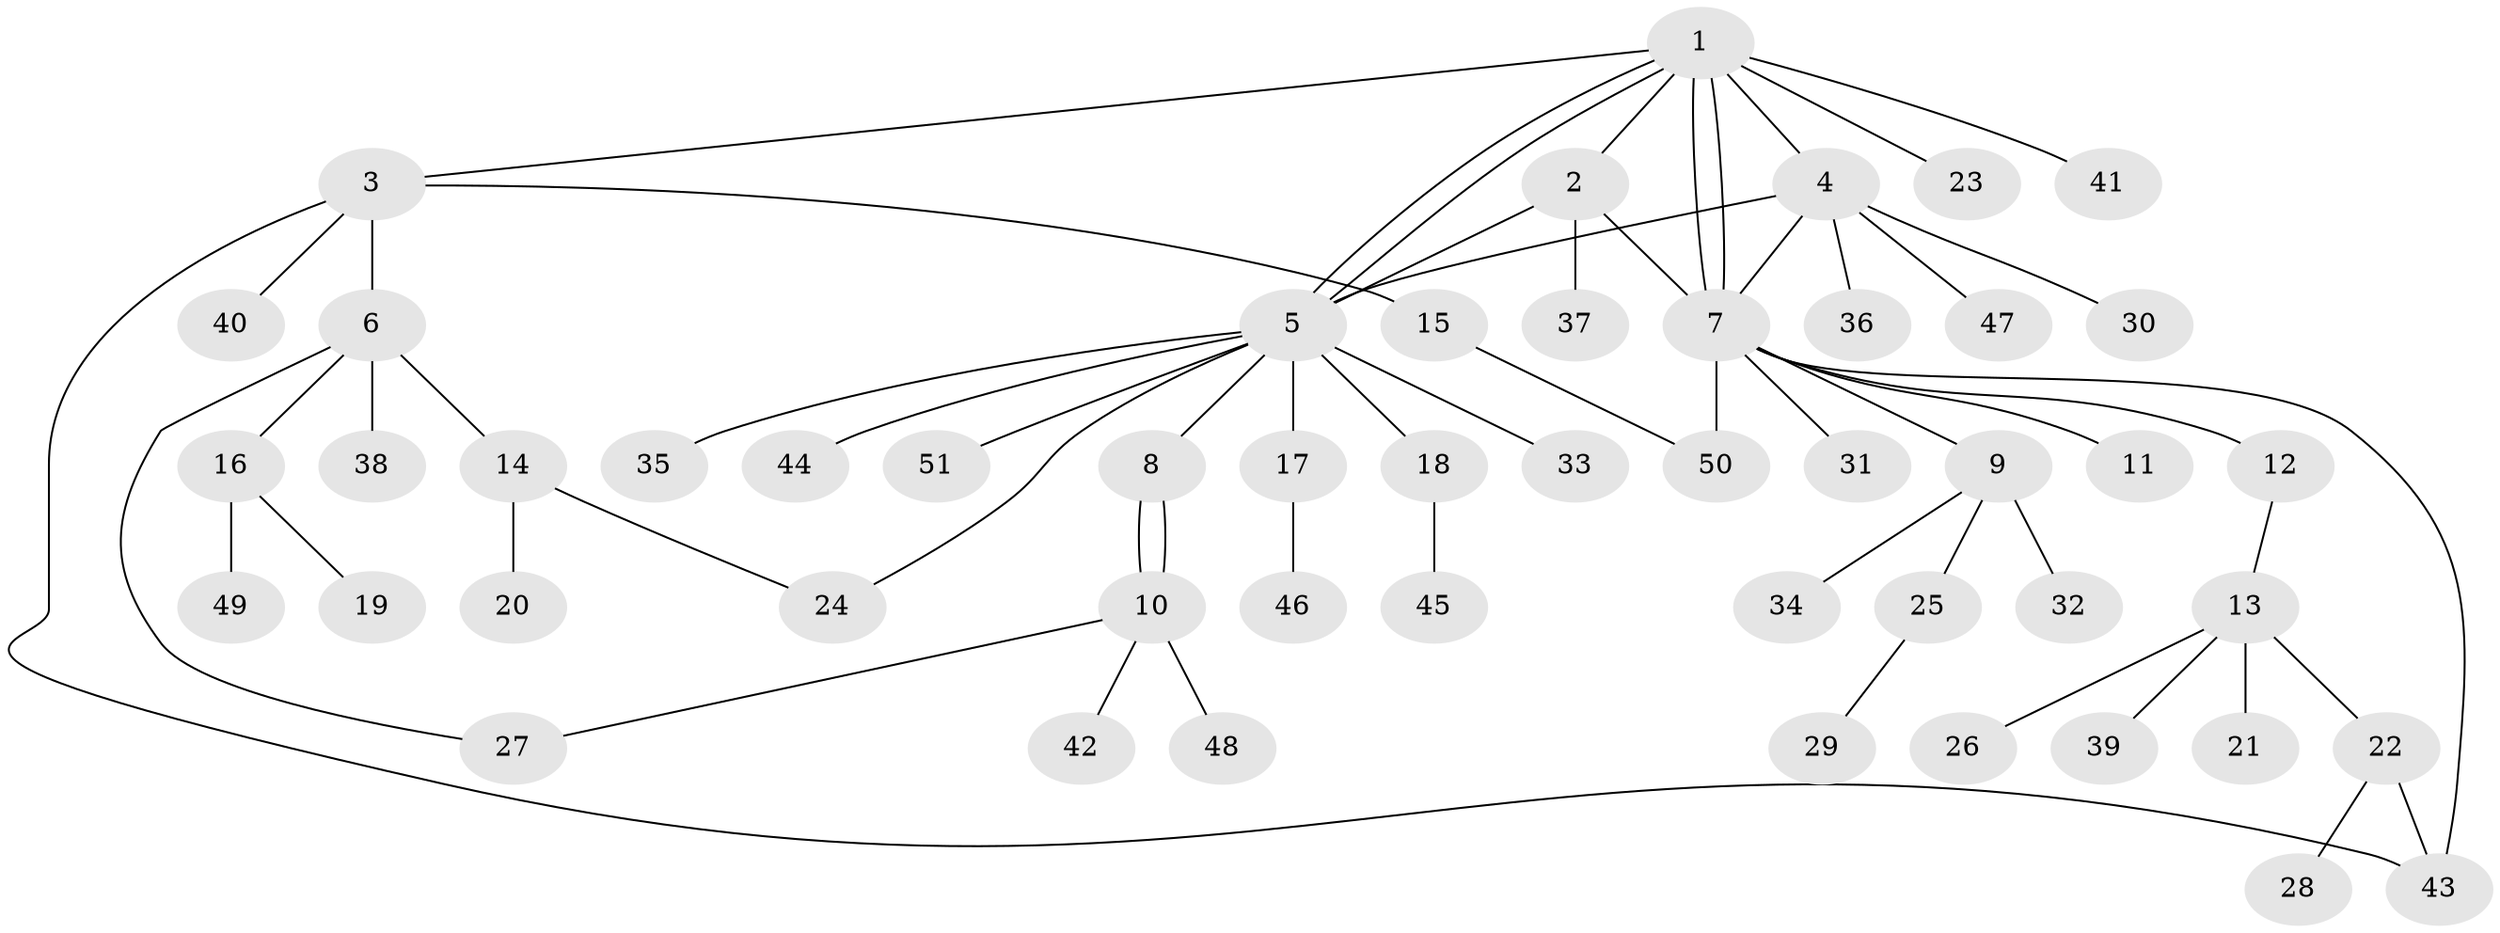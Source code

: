 // Generated by graph-tools (version 1.1) at 2025/14/03/09/25 04:14:26]
// undirected, 51 vertices, 62 edges
graph export_dot {
graph [start="1"]
  node [color=gray90,style=filled];
  1;
  2;
  3;
  4;
  5;
  6;
  7;
  8;
  9;
  10;
  11;
  12;
  13;
  14;
  15;
  16;
  17;
  18;
  19;
  20;
  21;
  22;
  23;
  24;
  25;
  26;
  27;
  28;
  29;
  30;
  31;
  32;
  33;
  34;
  35;
  36;
  37;
  38;
  39;
  40;
  41;
  42;
  43;
  44;
  45;
  46;
  47;
  48;
  49;
  50;
  51;
  1 -- 2;
  1 -- 3;
  1 -- 4;
  1 -- 5;
  1 -- 5;
  1 -- 7;
  1 -- 7;
  1 -- 23;
  1 -- 41;
  2 -- 5;
  2 -- 7;
  2 -- 37;
  3 -- 6;
  3 -- 15;
  3 -- 40;
  3 -- 43;
  4 -- 5;
  4 -- 7;
  4 -- 30;
  4 -- 36;
  4 -- 47;
  5 -- 8;
  5 -- 17;
  5 -- 18;
  5 -- 24;
  5 -- 33;
  5 -- 35;
  5 -- 44;
  5 -- 51;
  6 -- 14;
  6 -- 16;
  6 -- 27;
  6 -- 38;
  7 -- 9;
  7 -- 11;
  7 -- 12;
  7 -- 31;
  7 -- 43;
  7 -- 50;
  8 -- 10;
  8 -- 10;
  9 -- 25;
  9 -- 32;
  9 -- 34;
  10 -- 27;
  10 -- 42;
  10 -- 48;
  12 -- 13;
  13 -- 21;
  13 -- 22;
  13 -- 26;
  13 -- 39;
  14 -- 20;
  14 -- 24;
  15 -- 50;
  16 -- 19;
  16 -- 49;
  17 -- 46;
  18 -- 45;
  22 -- 28;
  22 -- 43;
  25 -- 29;
}
